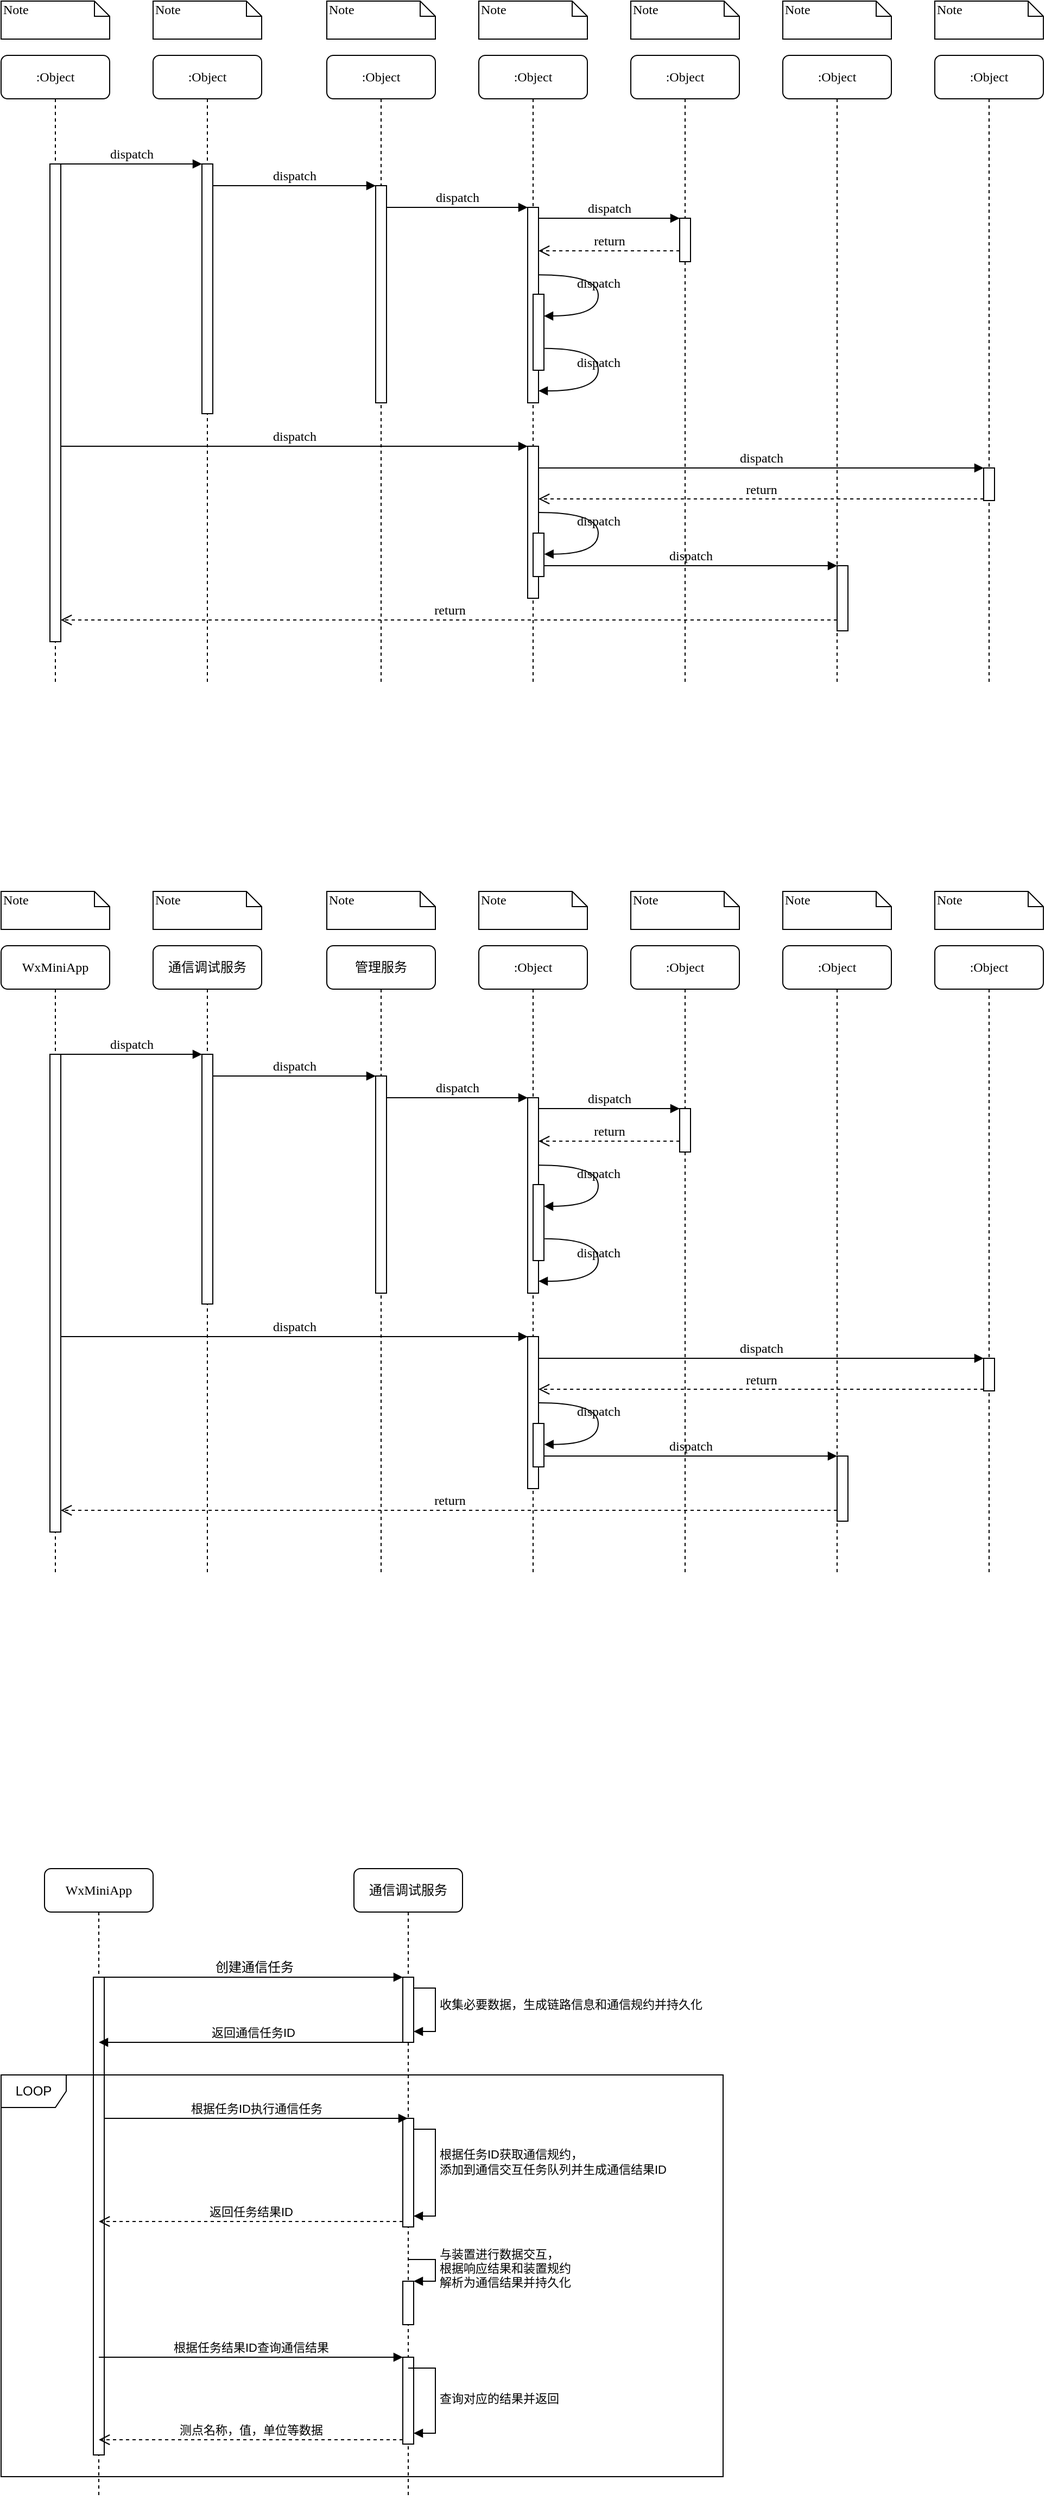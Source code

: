 <mxfile version="14.1.9" type="github">
  <diagram name="Page-1" id="13e1069c-82ec-6db2-03f1-153e76fe0fe0">
    <mxGraphModel dx="1422" dy="794" grid="1" gridSize="10" guides="1" tooltips="1" connect="1" arrows="1" fold="1" page="1" pageScale="1" pageWidth="1100" pageHeight="850" background="#ffffff" math="0" shadow="0">
      <root>
        <mxCell id="0" />
        <mxCell id="1" parent="0" />
        <mxCell id="7baba1c4bc27f4b0-2" value=":Object" style="shape=umlLifeline;perimeter=lifelinePerimeter;whiteSpace=wrap;html=1;container=1;collapsible=0;recursiveResize=0;outlineConnect=0;rounded=1;shadow=0;comic=0;labelBackgroundColor=none;strokeWidth=1;fontFamily=Verdana;fontSize=12;align=center;" parent="1" vertex="1">
          <mxGeometry x="240" y="80" width="100" height="580" as="geometry" />
        </mxCell>
        <mxCell id="7baba1c4bc27f4b0-10" value="" style="html=1;points=[];perimeter=orthogonalPerimeter;rounded=0;shadow=0;comic=0;labelBackgroundColor=none;strokeWidth=1;fontFamily=Verdana;fontSize=12;align=center;" parent="7baba1c4bc27f4b0-2" vertex="1">
          <mxGeometry x="45" y="100" width="10" height="230" as="geometry" />
        </mxCell>
        <mxCell id="7baba1c4bc27f4b0-3" value=":Object" style="shape=umlLifeline;perimeter=lifelinePerimeter;whiteSpace=wrap;html=1;container=1;collapsible=0;recursiveResize=0;outlineConnect=0;rounded=1;shadow=0;comic=0;labelBackgroundColor=none;strokeWidth=1;fontFamily=Verdana;fontSize=12;align=center;" parent="1" vertex="1">
          <mxGeometry x="400" y="80" width="100" height="580" as="geometry" />
        </mxCell>
        <mxCell id="7baba1c4bc27f4b0-13" value="" style="html=1;points=[];perimeter=orthogonalPerimeter;rounded=0;shadow=0;comic=0;labelBackgroundColor=none;strokeWidth=1;fontFamily=Verdana;fontSize=12;align=center;" parent="7baba1c4bc27f4b0-3" vertex="1">
          <mxGeometry x="45" y="120" width="10" height="200" as="geometry" />
        </mxCell>
        <mxCell id="7baba1c4bc27f4b0-4" value=":Object" style="shape=umlLifeline;perimeter=lifelinePerimeter;whiteSpace=wrap;html=1;container=1;collapsible=0;recursiveResize=0;outlineConnect=0;rounded=1;shadow=0;comic=0;labelBackgroundColor=none;strokeWidth=1;fontFamily=Verdana;fontSize=12;align=center;" parent="1" vertex="1">
          <mxGeometry x="540" y="80" width="100" height="580" as="geometry" />
        </mxCell>
        <mxCell id="7baba1c4bc27f4b0-5" value=":Object" style="shape=umlLifeline;perimeter=lifelinePerimeter;whiteSpace=wrap;html=1;container=1;collapsible=0;recursiveResize=0;outlineConnect=0;rounded=1;shadow=0;comic=0;labelBackgroundColor=none;strokeWidth=1;fontFamily=Verdana;fontSize=12;align=center;" parent="1" vertex="1">
          <mxGeometry x="680" y="80" width="100" height="580" as="geometry" />
        </mxCell>
        <mxCell id="7baba1c4bc27f4b0-6" value=":Object" style="shape=umlLifeline;perimeter=lifelinePerimeter;whiteSpace=wrap;html=1;container=1;collapsible=0;recursiveResize=0;outlineConnect=0;rounded=1;shadow=0;comic=0;labelBackgroundColor=none;strokeWidth=1;fontFamily=Verdana;fontSize=12;align=center;" parent="1" vertex="1">
          <mxGeometry x="820" y="80" width="100" height="580" as="geometry" />
        </mxCell>
        <mxCell id="7baba1c4bc27f4b0-7" value=":Object" style="shape=umlLifeline;perimeter=lifelinePerimeter;whiteSpace=wrap;html=1;container=1;collapsible=0;recursiveResize=0;outlineConnect=0;rounded=1;shadow=0;comic=0;labelBackgroundColor=none;strokeWidth=1;fontFamily=Verdana;fontSize=12;align=center;" parent="1" vertex="1">
          <mxGeometry x="960" y="80" width="100" height="580" as="geometry" />
        </mxCell>
        <mxCell id="7baba1c4bc27f4b0-8" value=":Object" style="shape=umlLifeline;perimeter=lifelinePerimeter;whiteSpace=wrap;html=1;container=1;collapsible=0;recursiveResize=0;outlineConnect=0;rounded=1;shadow=0;comic=0;labelBackgroundColor=none;strokeWidth=1;fontFamily=Verdana;fontSize=12;align=center;" parent="1" vertex="1">
          <mxGeometry x="100" y="80" width="100" height="580" as="geometry" />
        </mxCell>
        <mxCell id="7baba1c4bc27f4b0-9" value="" style="html=1;points=[];perimeter=orthogonalPerimeter;rounded=0;shadow=0;comic=0;labelBackgroundColor=none;strokeWidth=1;fontFamily=Verdana;fontSize=12;align=center;" parent="7baba1c4bc27f4b0-8" vertex="1">
          <mxGeometry x="45" y="100" width="10" height="440" as="geometry" />
        </mxCell>
        <mxCell id="7baba1c4bc27f4b0-16" value="" style="html=1;points=[];perimeter=orthogonalPerimeter;rounded=0;shadow=0;comic=0;labelBackgroundColor=none;strokeWidth=1;fontFamily=Verdana;fontSize=12;align=center;" parent="1" vertex="1">
          <mxGeometry x="585" y="220" width="10" height="180" as="geometry" />
        </mxCell>
        <mxCell id="7baba1c4bc27f4b0-17" value="dispatch" style="html=1;verticalAlign=bottom;endArrow=block;labelBackgroundColor=none;fontFamily=Verdana;fontSize=12;edgeStyle=elbowEdgeStyle;elbow=vertical;" parent="1" source="7baba1c4bc27f4b0-13" target="7baba1c4bc27f4b0-16" edge="1">
          <mxGeometry relative="1" as="geometry">
            <mxPoint x="510" y="220" as="sourcePoint" />
            <Array as="points">
              <mxPoint x="460" y="220" />
            </Array>
          </mxGeometry>
        </mxCell>
        <mxCell id="7baba1c4bc27f4b0-19" value="" style="html=1;points=[];perimeter=orthogonalPerimeter;rounded=0;shadow=0;comic=0;labelBackgroundColor=none;strokeWidth=1;fontFamily=Verdana;fontSize=12;align=center;" parent="1" vertex="1">
          <mxGeometry x="725" y="230" width="10" height="40" as="geometry" />
        </mxCell>
        <mxCell id="7baba1c4bc27f4b0-20" value="dispatch" style="html=1;verticalAlign=bottom;endArrow=block;entryX=0;entryY=0;labelBackgroundColor=none;fontFamily=Verdana;fontSize=12;edgeStyle=elbowEdgeStyle;elbow=vertical;" parent="1" source="7baba1c4bc27f4b0-16" target="7baba1c4bc27f4b0-19" edge="1">
          <mxGeometry relative="1" as="geometry">
            <mxPoint x="650" y="230" as="sourcePoint" />
          </mxGeometry>
        </mxCell>
        <mxCell id="7baba1c4bc27f4b0-21" value="return" style="html=1;verticalAlign=bottom;endArrow=open;dashed=1;endSize=8;labelBackgroundColor=none;fontFamily=Verdana;fontSize=12;edgeStyle=elbowEdgeStyle;elbow=vertical;" parent="1" source="7baba1c4bc27f4b0-19" target="7baba1c4bc27f4b0-16" edge="1">
          <mxGeometry relative="1" as="geometry">
            <mxPoint x="650" y="306" as="targetPoint" />
            <Array as="points">
              <mxPoint x="670" y="260" />
              <mxPoint x="700" y="260" />
            </Array>
          </mxGeometry>
        </mxCell>
        <mxCell id="7baba1c4bc27f4b0-22" value="" style="html=1;points=[];perimeter=orthogonalPerimeter;rounded=0;shadow=0;comic=0;labelBackgroundColor=none;strokeWidth=1;fontFamily=Verdana;fontSize=12;align=center;" parent="1" vertex="1">
          <mxGeometry x="585" y="440" width="10" height="140" as="geometry" />
        </mxCell>
        <mxCell id="7baba1c4bc27f4b0-23" value="dispatch" style="html=1;verticalAlign=bottom;endArrow=block;entryX=0;entryY=0;labelBackgroundColor=none;fontFamily=Verdana;fontSize=12;" parent="1" source="7baba1c4bc27f4b0-9" target="7baba1c4bc27f4b0-22" edge="1">
          <mxGeometry relative="1" as="geometry">
            <mxPoint x="510" y="420" as="sourcePoint" />
          </mxGeometry>
        </mxCell>
        <mxCell id="7baba1c4bc27f4b0-25" value="" style="html=1;points=[];perimeter=orthogonalPerimeter;rounded=0;shadow=0;comic=0;labelBackgroundColor=none;strokeColor=#000000;strokeWidth=1;fillColor=#FFFFFF;fontFamily=Verdana;fontSize=12;fontColor=#000000;align=center;" parent="1" vertex="1">
          <mxGeometry x="1005" y="460" width="10" height="30" as="geometry" />
        </mxCell>
        <mxCell id="7baba1c4bc27f4b0-26" value="dispatch" style="html=1;verticalAlign=bottom;endArrow=block;entryX=0;entryY=0;labelBackgroundColor=none;fontFamily=Verdana;fontSize=12;" parent="1" source="7baba1c4bc27f4b0-22" target="7baba1c4bc27f4b0-25" edge="1">
          <mxGeometry relative="1" as="geometry">
            <mxPoint x="930" y="340" as="sourcePoint" />
          </mxGeometry>
        </mxCell>
        <mxCell id="7baba1c4bc27f4b0-27" value="return" style="html=1;verticalAlign=bottom;endArrow=open;dashed=1;endSize=8;exitX=0;exitY=0.95;labelBackgroundColor=none;fontFamily=Verdana;fontSize=12;" parent="1" source="7baba1c4bc27f4b0-25" target="7baba1c4bc27f4b0-22" edge="1">
          <mxGeometry relative="1" as="geometry">
            <mxPoint x="930" y="416" as="targetPoint" />
          </mxGeometry>
        </mxCell>
        <mxCell id="7baba1c4bc27f4b0-28" value="" style="html=1;points=[];perimeter=orthogonalPerimeter;rounded=0;shadow=0;comic=0;labelBackgroundColor=none;strokeWidth=1;fontFamily=Verdana;fontSize=12;align=center;" parent="1" vertex="1">
          <mxGeometry x="870" y="550" width="10" height="60" as="geometry" />
        </mxCell>
        <mxCell id="7baba1c4bc27f4b0-29" value="dispatch" style="html=1;verticalAlign=bottom;endArrow=block;entryX=0;entryY=0;labelBackgroundColor=none;fontFamily=Verdana;fontSize=12;edgeStyle=elbowEdgeStyle;elbow=vertical;" parent="1" source="7baba1c4bc27f4b0-37" target="7baba1c4bc27f4b0-28" edge="1">
          <mxGeometry relative="1" as="geometry">
            <mxPoint x="800" y="550" as="sourcePoint" />
          </mxGeometry>
        </mxCell>
        <mxCell id="7baba1c4bc27f4b0-30" value="return" style="html=1;verticalAlign=bottom;endArrow=open;dashed=1;endSize=8;labelBackgroundColor=none;fontFamily=Verdana;fontSize=12;edgeStyle=elbowEdgeStyle;elbow=vertical;" parent="1" source="7baba1c4bc27f4b0-28" target="7baba1c4bc27f4b0-9" edge="1">
          <mxGeometry relative="1" as="geometry">
            <mxPoint x="800" y="626" as="targetPoint" />
            <Array as="points">
              <mxPoint x="570" y="600" />
            </Array>
          </mxGeometry>
        </mxCell>
        <mxCell id="7baba1c4bc27f4b0-11" value="dispatch" style="html=1;verticalAlign=bottom;endArrow=block;entryX=0;entryY=0;labelBackgroundColor=none;fontFamily=Verdana;fontSize=12;edgeStyle=elbowEdgeStyle;elbow=vertical;" parent="1" source="7baba1c4bc27f4b0-9" target="7baba1c4bc27f4b0-10" edge="1">
          <mxGeometry relative="1" as="geometry">
            <mxPoint x="220" y="190" as="sourcePoint" />
          </mxGeometry>
        </mxCell>
        <mxCell id="7baba1c4bc27f4b0-14" value="dispatch" style="html=1;verticalAlign=bottom;endArrow=block;entryX=0;entryY=0;labelBackgroundColor=none;fontFamily=Verdana;fontSize=12;edgeStyle=elbowEdgeStyle;elbow=vertical;" parent="1" source="7baba1c4bc27f4b0-10" target="7baba1c4bc27f4b0-13" edge="1">
          <mxGeometry relative="1" as="geometry">
            <mxPoint x="370" y="200" as="sourcePoint" />
          </mxGeometry>
        </mxCell>
        <mxCell id="7baba1c4bc27f4b0-34" value="" style="html=1;points=[];perimeter=orthogonalPerimeter;rounded=0;shadow=0;comic=0;labelBackgroundColor=none;strokeWidth=1;fontFamily=Verdana;fontSize=12;align=center;" parent="1" vertex="1">
          <mxGeometry x="590" y="300" width="10" height="70" as="geometry" />
        </mxCell>
        <mxCell id="7baba1c4bc27f4b0-35" value="dispatch" style="html=1;verticalAlign=bottom;endArrow=block;labelBackgroundColor=none;fontFamily=Verdana;fontSize=12;elbow=vertical;edgeStyle=orthogonalEdgeStyle;curved=1;entryX=1;entryY=0.286;entryPerimeter=0;exitX=1.038;exitY=0.345;exitPerimeter=0;" parent="1" source="7baba1c4bc27f4b0-16" target="7baba1c4bc27f4b0-34" edge="1">
          <mxGeometry relative="1" as="geometry">
            <mxPoint x="465" y="230" as="sourcePoint" />
            <mxPoint x="595" y="230" as="targetPoint" />
            <Array as="points">
              <mxPoint x="650" y="282" />
              <mxPoint x="650" y="320" />
            </Array>
          </mxGeometry>
        </mxCell>
        <mxCell id="7baba1c4bc27f4b0-36" value="dispatch" style="html=1;verticalAlign=bottom;endArrow=block;labelBackgroundColor=none;fontFamily=Verdana;fontSize=12;elbow=vertical;edgeStyle=orthogonalEdgeStyle;curved=1;exitX=1.066;exitY=0.713;exitPerimeter=0;" parent="1" source="7baba1c4bc27f4b0-34" edge="1">
          <mxGeometry relative="1" as="geometry">
            <mxPoint x="610.333" y="350" as="sourcePoint" />
            <mxPoint x="595" y="389" as="targetPoint" />
            <Array as="points">
              <mxPoint x="650" y="350" />
              <mxPoint x="650" y="389" />
            </Array>
          </mxGeometry>
        </mxCell>
        <mxCell id="7baba1c4bc27f4b0-37" value="" style="html=1;points=[];perimeter=orthogonalPerimeter;rounded=0;shadow=0;comic=0;labelBackgroundColor=none;strokeWidth=1;fontFamily=Verdana;fontSize=12;align=center;" parent="1" vertex="1">
          <mxGeometry x="590" y="520" width="10" height="40" as="geometry" />
        </mxCell>
        <mxCell id="7baba1c4bc27f4b0-39" value="dispatch" style="html=1;verticalAlign=bottom;endArrow=block;labelBackgroundColor=none;fontFamily=Verdana;fontSize=12;elbow=vertical;edgeStyle=orthogonalEdgeStyle;curved=1;entryX=1;entryY=0.286;entryPerimeter=0;exitX=1.038;exitY=0.345;exitPerimeter=0;" parent="1" edge="1">
          <mxGeometry relative="1" as="geometry">
            <mxPoint x="595.333" y="501" as="sourcePoint" />
            <mxPoint x="600.333" y="539.333" as="targetPoint" />
            <Array as="points">
              <mxPoint x="650" y="501" />
              <mxPoint x="650" y="539" />
            </Array>
          </mxGeometry>
        </mxCell>
        <mxCell id="7baba1c4bc27f4b0-40" value="Note" style="shape=note;whiteSpace=wrap;html=1;size=14;verticalAlign=top;align=left;spacingTop=-6;rounded=0;shadow=0;comic=0;labelBackgroundColor=none;strokeWidth=1;fontFamily=Verdana;fontSize=12" parent="1" vertex="1">
          <mxGeometry x="100" y="30" width="100" height="35" as="geometry" />
        </mxCell>
        <mxCell id="7baba1c4bc27f4b0-41" value="Note" style="shape=note;whiteSpace=wrap;html=1;size=14;verticalAlign=top;align=left;spacingTop=-6;rounded=0;shadow=0;comic=0;labelBackgroundColor=none;strokeWidth=1;fontFamily=Verdana;fontSize=12" parent="1" vertex="1">
          <mxGeometry x="240" y="30" width="100" height="35" as="geometry" />
        </mxCell>
        <mxCell id="7baba1c4bc27f4b0-42" value="Note" style="shape=note;whiteSpace=wrap;html=1;size=14;verticalAlign=top;align=left;spacingTop=-6;rounded=0;shadow=0;comic=0;labelBackgroundColor=none;strokeWidth=1;fontFamily=Verdana;fontSize=12" parent="1" vertex="1">
          <mxGeometry x="400" y="30" width="100" height="35" as="geometry" />
        </mxCell>
        <mxCell id="7baba1c4bc27f4b0-43" value="Note" style="shape=note;whiteSpace=wrap;html=1;size=14;verticalAlign=top;align=left;spacingTop=-6;rounded=0;shadow=0;comic=0;labelBackgroundColor=none;strokeWidth=1;fontFamily=Verdana;fontSize=12" parent="1" vertex="1">
          <mxGeometry x="540" y="30" width="100" height="35" as="geometry" />
        </mxCell>
        <mxCell id="7baba1c4bc27f4b0-44" value="Note" style="shape=note;whiteSpace=wrap;html=1;size=14;verticalAlign=top;align=left;spacingTop=-6;rounded=0;shadow=0;comic=0;labelBackgroundColor=none;strokeWidth=1;fontFamily=Verdana;fontSize=12" parent="1" vertex="1">
          <mxGeometry x="680" y="30" width="100" height="35" as="geometry" />
        </mxCell>
        <mxCell id="7baba1c4bc27f4b0-45" value="Note" style="shape=note;whiteSpace=wrap;html=1;size=14;verticalAlign=top;align=left;spacingTop=-6;rounded=0;shadow=0;comic=0;labelBackgroundColor=none;strokeWidth=1;fontFamily=Verdana;fontSize=12" parent="1" vertex="1">
          <mxGeometry x="820" y="30" width="100" height="35" as="geometry" />
        </mxCell>
        <mxCell id="7baba1c4bc27f4b0-46" value="Note" style="shape=note;whiteSpace=wrap;html=1;size=14;verticalAlign=top;align=left;spacingTop=-6;rounded=0;shadow=0;comic=0;labelBackgroundColor=none;strokeWidth=1;fontFamily=Verdana;fontSize=12" parent="1" vertex="1">
          <mxGeometry x="960" y="30" width="100" height="35" as="geometry" />
        </mxCell>
        <mxCell id="h-k3KeHBRMCiMBIYUUJT-1" value="通信调试服务" style="shape=umlLifeline;perimeter=lifelinePerimeter;whiteSpace=wrap;html=1;container=1;collapsible=0;recursiveResize=0;outlineConnect=0;rounded=1;shadow=0;comic=0;labelBackgroundColor=none;strokeWidth=1;fontFamily=Verdana;fontSize=12;align=center;" vertex="1" parent="1">
          <mxGeometry x="240" y="900" width="100" height="580" as="geometry" />
        </mxCell>
        <mxCell id="h-k3KeHBRMCiMBIYUUJT-2" value="" style="html=1;points=[];perimeter=orthogonalPerimeter;rounded=0;shadow=0;comic=0;labelBackgroundColor=none;strokeWidth=1;fontFamily=Verdana;fontSize=12;align=center;" vertex="1" parent="h-k3KeHBRMCiMBIYUUJT-1">
          <mxGeometry x="45" y="100" width="10" height="230" as="geometry" />
        </mxCell>
        <mxCell id="h-k3KeHBRMCiMBIYUUJT-3" value="管理服务" style="shape=umlLifeline;perimeter=lifelinePerimeter;whiteSpace=wrap;html=1;container=1;collapsible=0;recursiveResize=0;outlineConnect=0;rounded=1;shadow=0;comic=0;labelBackgroundColor=none;strokeWidth=1;fontFamily=Verdana;fontSize=12;align=center;" vertex="1" parent="1">
          <mxGeometry x="400" y="900" width="100" height="580" as="geometry" />
        </mxCell>
        <mxCell id="h-k3KeHBRMCiMBIYUUJT-4" value="" style="html=1;points=[];perimeter=orthogonalPerimeter;rounded=0;shadow=0;comic=0;labelBackgroundColor=none;strokeWidth=1;fontFamily=Verdana;fontSize=12;align=center;" vertex="1" parent="h-k3KeHBRMCiMBIYUUJT-3">
          <mxGeometry x="45" y="120" width="10" height="200" as="geometry" />
        </mxCell>
        <mxCell id="h-k3KeHBRMCiMBIYUUJT-5" value=":Object" style="shape=umlLifeline;perimeter=lifelinePerimeter;whiteSpace=wrap;html=1;container=1;collapsible=0;recursiveResize=0;outlineConnect=0;rounded=1;shadow=0;comic=0;labelBackgroundColor=none;strokeWidth=1;fontFamily=Verdana;fontSize=12;align=center;" vertex="1" parent="1">
          <mxGeometry x="540" y="900" width="100" height="580" as="geometry" />
        </mxCell>
        <mxCell id="h-k3KeHBRMCiMBIYUUJT-6" value=":Object" style="shape=umlLifeline;perimeter=lifelinePerimeter;whiteSpace=wrap;html=1;container=1;collapsible=0;recursiveResize=0;outlineConnect=0;rounded=1;shadow=0;comic=0;labelBackgroundColor=none;strokeWidth=1;fontFamily=Verdana;fontSize=12;align=center;" vertex="1" parent="1">
          <mxGeometry x="680" y="900" width="100" height="580" as="geometry" />
        </mxCell>
        <mxCell id="h-k3KeHBRMCiMBIYUUJT-7" value=":Object" style="shape=umlLifeline;perimeter=lifelinePerimeter;whiteSpace=wrap;html=1;container=1;collapsible=0;recursiveResize=0;outlineConnect=0;rounded=1;shadow=0;comic=0;labelBackgroundColor=none;strokeWidth=1;fontFamily=Verdana;fontSize=12;align=center;" vertex="1" parent="1">
          <mxGeometry x="820" y="900" width="100" height="580" as="geometry" />
        </mxCell>
        <mxCell id="h-k3KeHBRMCiMBIYUUJT-8" value=":Object" style="shape=umlLifeline;perimeter=lifelinePerimeter;whiteSpace=wrap;html=1;container=1;collapsible=0;recursiveResize=0;outlineConnect=0;rounded=1;shadow=0;comic=0;labelBackgroundColor=none;strokeWidth=1;fontFamily=Verdana;fontSize=12;align=center;" vertex="1" parent="1">
          <mxGeometry x="960" y="900" width="100" height="580" as="geometry" />
        </mxCell>
        <mxCell id="h-k3KeHBRMCiMBIYUUJT-9" value="WxMiniApp" style="shape=umlLifeline;perimeter=lifelinePerimeter;whiteSpace=wrap;html=1;container=1;collapsible=0;recursiveResize=0;outlineConnect=0;rounded=1;shadow=0;comic=0;labelBackgroundColor=none;strokeWidth=1;fontFamily=Verdana;fontSize=12;align=center;" vertex="1" parent="1">
          <mxGeometry x="100" y="900" width="100" height="580" as="geometry" />
        </mxCell>
        <mxCell id="h-k3KeHBRMCiMBIYUUJT-10" value="" style="html=1;points=[];perimeter=orthogonalPerimeter;rounded=0;shadow=0;comic=0;labelBackgroundColor=none;strokeWidth=1;fontFamily=Verdana;fontSize=12;align=center;" vertex="1" parent="h-k3KeHBRMCiMBIYUUJT-9">
          <mxGeometry x="45" y="100" width="10" height="440" as="geometry" />
        </mxCell>
        <mxCell id="h-k3KeHBRMCiMBIYUUJT-11" value="" style="html=1;points=[];perimeter=orthogonalPerimeter;rounded=0;shadow=0;comic=0;labelBackgroundColor=none;strokeWidth=1;fontFamily=Verdana;fontSize=12;align=center;" vertex="1" parent="1">
          <mxGeometry x="585" y="1040" width="10" height="180" as="geometry" />
        </mxCell>
        <mxCell id="h-k3KeHBRMCiMBIYUUJT-12" value="dispatch" style="html=1;verticalAlign=bottom;endArrow=block;labelBackgroundColor=none;fontFamily=Verdana;fontSize=12;edgeStyle=elbowEdgeStyle;elbow=vertical;" edge="1" parent="1" source="h-k3KeHBRMCiMBIYUUJT-4" target="h-k3KeHBRMCiMBIYUUJT-11">
          <mxGeometry relative="1" as="geometry">
            <mxPoint x="510" y="1040" as="sourcePoint" />
            <Array as="points">
              <mxPoint x="460" y="1040" />
            </Array>
          </mxGeometry>
        </mxCell>
        <mxCell id="h-k3KeHBRMCiMBIYUUJT-13" value="" style="html=1;points=[];perimeter=orthogonalPerimeter;rounded=0;shadow=0;comic=0;labelBackgroundColor=none;strokeWidth=1;fontFamily=Verdana;fontSize=12;align=center;" vertex="1" parent="1">
          <mxGeometry x="725" y="1050" width="10" height="40" as="geometry" />
        </mxCell>
        <mxCell id="h-k3KeHBRMCiMBIYUUJT-14" value="dispatch" style="html=1;verticalAlign=bottom;endArrow=block;entryX=0;entryY=0;labelBackgroundColor=none;fontFamily=Verdana;fontSize=12;edgeStyle=elbowEdgeStyle;elbow=vertical;" edge="1" parent="1" source="h-k3KeHBRMCiMBIYUUJT-11" target="h-k3KeHBRMCiMBIYUUJT-13">
          <mxGeometry relative="1" as="geometry">
            <mxPoint x="650" y="1050" as="sourcePoint" />
          </mxGeometry>
        </mxCell>
        <mxCell id="h-k3KeHBRMCiMBIYUUJT-15" value="return" style="html=1;verticalAlign=bottom;endArrow=open;dashed=1;endSize=8;labelBackgroundColor=none;fontFamily=Verdana;fontSize=12;edgeStyle=elbowEdgeStyle;elbow=vertical;" edge="1" parent="1" source="h-k3KeHBRMCiMBIYUUJT-13" target="h-k3KeHBRMCiMBIYUUJT-11">
          <mxGeometry relative="1" as="geometry">
            <mxPoint x="650" y="1126" as="targetPoint" />
            <Array as="points">
              <mxPoint x="670" y="1080" />
              <mxPoint x="700" y="1080" />
            </Array>
          </mxGeometry>
        </mxCell>
        <mxCell id="h-k3KeHBRMCiMBIYUUJT-16" value="" style="html=1;points=[];perimeter=orthogonalPerimeter;rounded=0;shadow=0;comic=0;labelBackgroundColor=none;strokeWidth=1;fontFamily=Verdana;fontSize=12;align=center;" vertex="1" parent="1">
          <mxGeometry x="585" y="1260" width="10" height="140" as="geometry" />
        </mxCell>
        <mxCell id="h-k3KeHBRMCiMBIYUUJT-17" value="dispatch" style="html=1;verticalAlign=bottom;endArrow=block;entryX=0;entryY=0;labelBackgroundColor=none;fontFamily=Verdana;fontSize=12;" edge="1" parent="1" source="h-k3KeHBRMCiMBIYUUJT-10" target="h-k3KeHBRMCiMBIYUUJT-16">
          <mxGeometry relative="1" as="geometry">
            <mxPoint x="510" y="1240" as="sourcePoint" />
          </mxGeometry>
        </mxCell>
        <mxCell id="h-k3KeHBRMCiMBIYUUJT-18" value="" style="html=1;points=[];perimeter=orthogonalPerimeter;rounded=0;shadow=0;comic=0;labelBackgroundColor=none;strokeColor=#000000;strokeWidth=1;fillColor=#FFFFFF;fontFamily=Verdana;fontSize=12;fontColor=#000000;align=center;" vertex="1" parent="1">
          <mxGeometry x="1005" y="1280" width="10" height="30" as="geometry" />
        </mxCell>
        <mxCell id="h-k3KeHBRMCiMBIYUUJT-19" value="dispatch" style="html=1;verticalAlign=bottom;endArrow=block;entryX=0;entryY=0;labelBackgroundColor=none;fontFamily=Verdana;fontSize=12;" edge="1" parent="1" source="h-k3KeHBRMCiMBIYUUJT-16" target="h-k3KeHBRMCiMBIYUUJT-18">
          <mxGeometry relative="1" as="geometry">
            <mxPoint x="930" y="1160" as="sourcePoint" />
          </mxGeometry>
        </mxCell>
        <mxCell id="h-k3KeHBRMCiMBIYUUJT-20" value="return" style="html=1;verticalAlign=bottom;endArrow=open;dashed=1;endSize=8;exitX=0;exitY=0.95;labelBackgroundColor=none;fontFamily=Verdana;fontSize=12;" edge="1" parent="1" source="h-k3KeHBRMCiMBIYUUJT-18" target="h-k3KeHBRMCiMBIYUUJT-16">
          <mxGeometry relative="1" as="geometry">
            <mxPoint x="930" y="1236" as="targetPoint" />
          </mxGeometry>
        </mxCell>
        <mxCell id="h-k3KeHBRMCiMBIYUUJT-21" value="" style="html=1;points=[];perimeter=orthogonalPerimeter;rounded=0;shadow=0;comic=0;labelBackgroundColor=none;strokeWidth=1;fontFamily=Verdana;fontSize=12;align=center;" vertex="1" parent="1">
          <mxGeometry x="870" y="1370" width="10" height="60" as="geometry" />
        </mxCell>
        <mxCell id="h-k3KeHBRMCiMBIYUUJT-22" value="dispatch" style="html=1;verticalAlign=bottom;endArrow=block;entryX=0;entryY=0;labelBackgroundColor=none;fontFamily=Verdana;fontSize=12;edgeStyle=elbowEdgeStyle;elbow=vertical;" edge="1" parent="1" source="h-k3KeHBRMCiMBIYUUJT-29" target="h-k3KeHBRMCiMBIYUUJT-21">
          <mxGeometry relative="1" as="geometry">
            <mxPoint x="800" y="1370" as="sourcePoint" />
          </mxGeometry>
        </mxCell>
        <mxCell id="h-k3KeHBRMCiMBIYUUJT-23" value="return" style="html=1;verticalAlign=bottom;endArrow=open;dashed=1;endSize=8;labelBackgroundColor=none;fontFamily=Verdana;fontSize=12;edgeStyle=elbowEdgeStyle;elbow=vertical;" edge="1" parent="1" source="h-k3KeHBRMCiMBIYUUJT-21" target="h-k3KeHBRMCiMBIYUUJT-10">
          <mxGeometry relative="1" as="geometry">
            <mxPoint x="800" y="1446" as="targetPoint" />
            <Array as="points">
              <mxPoint x="570" y="1420" />
            </Array>
          </mxGeometry>
        </mxCell>
        <mxCell id="h-k3KeHBRMCiMBIYUUJT-24" value="dispatch" style="html=1;verticalAlign=bottom;endArrow=block;entryX=0;entryY=0;labelBackgroundColor=none;fontFamily=Verdana;fontSize=12;edgeStyle=elbowEdgeStyle;elbow=vertical;" edge="1" parent="1" source="h-k3KeHBRMCiMBIYUUJT-10" target="h-k3KeHBRMCiMBIYUUJT-2">
          <mxGeometry relative="1" as="geometry">
            <mxPoint x="220" y="1010" as="sourcePoint" />
          </mxGeometry>
        </mxCell>
        <mxCell id="h-k3KeHBRMCiMBIYUUJT-25" value="dispatch" style="html=1;verticalAlign=bottom;endArrow=block;entryX=0;entryY=0;labelBackgroundColor=none;fontFamily=Verdana;fontSize=12;edgeStyle=elbowEdgeStyle;elbow=vertical;" edge="1" parent="1" source="h-k3KeHBRMCiMBIYUUJT-2" target="h-k3KeHBRMCiMBIYUUJT-4">
          <mxGeometry relative="1" as="geometry">
            <mxPoint x="370" y="1020" as="sourcePoint" />
          </mxGeometry>
        </mxCell>
        <mxCell id="h-k3KeHBRMCiMBIYUUJT-26" value="" style="html=1;points=[];perimeter=orthogonalPerimeter;rounded=0;shadow=0;comic=0;labelBackgroundColor=none;strokeWidth=1;fontFamily=Verdana;fontSize=12;align=center;" vertex="1" parent="1">
          <mxGeometry x="590" y="1120" width="10" height="70" as="geometry" />
        </mxCell>
        <mxCell id="h-k3KeHBRMCiMBIYUUJT-27" value="dispatch" style="html=1;verticalAlign=bottom;endArrow=block;labelBackgroundColor=none;fontFamily=Verdana;fontSize=12;elbow=vertical;edgeStyle=orthogonalEdgeStyle;curved=1;entryX=1;entryY=0.286;entryPerimeter=0;exitX=1.038;exitY=0.345;exitPerimeter=0;" edge="1" parent="1" source="h-k3KeHBRMCiMBIYUUJT-11" target="h-k3KeHBRMCiMBIYUUJT-26">
          <mxGeometry relative="1" as="geometry">
            <mxPoint x="465" y="1050" as="sourcePoint" />
            <mxPoint x="595" y="1050" as="targetPoint" />
            <Array as="points">
              <mxPoint x="650" y="1102" />
              <mxPoint x="650" y="1140" />
            </Array>
          </mxGeometry>
        </mxCell>
        <mxCell id="h-k3KeHBRMCiMBIYUUJT-28" value="dispatch" style="html=1;verticalAlign=bottom;endArrow=block;labelBackgroundColor=none;fontFamily=Verdana;fontSize=12;elbow=vertical;edgeStyle=orthogonalEdgeStyle;curved=1;exitX=1.066;exitY=0.713;exitPerimeter=0;" edge="1" parent="1" source="h-k3KeHBRMCiMBIYUUJT-26">
          <mxGeometry relative="1" as="geometry">
            <mxPoint x="610.333" y="1170" as="sourcePoint" />
            <mxPoint x="595" y="1209" as="targetPoint" />
            <Array as="points">
              <mxPoint x="650" y="1170" />
              <mxPoint x="650" y="1209" />
            </Array>
          </mxGeometry>
        </mxCell>
        <mxCell id="h-k3KeHBRMCiMBIYUUJT-29" value="" style="html=1;points=[];perimeter=orthogonalPerimeter;rounded=0;shadow=0;comic=0;labelBackgroundColor=none;strokeWidth=1;fontFamily=Verdana;fontSize=12;align=center;" vertex="1" parent="1">
          <mxGeometry x="590" y="1340" width="10" height="40" as="geometry" />
        </mxCell>
        <mxCell id="h-k3KeHBRMCiMBIYUUJT-30" value="dispatch" style="html=1;verticalAlign=bottom;endArrow=block;labelBackgroundColor=none;fontFamily=Verdana;fontSize=12;elbow=vertical;edgeStyle=orthogonalEdgeStyle;curved=1;entryX=1;entryY=0.286;entryPerimeter=0;exitX=1.038;exitY=0.345;exitPerimeter=0;" edge="1" parent="1">
          <mxGeometry relative="1" as="geometry">
            <mxPoint x="595.333" y="1321" as="sourcePoint" />
            <mxPoint x="600.333" y="1359.333" as="targetPoint" />
            <Array as="points">
              <mxPoint x="650" y="1321" />
              <mxPoint x="650" y="1359" />
            </Array>
          </mxGeometry>
        </mxCell>
        <mxCell id="h-k3KeHBRMCiMBIYUUJT-31" value="Note" style="shape=note;whiteSpace=wrap;html=1;size=14;verticalAlign=top;align=left;spacingTop=-6;rounded=0;shadow=0;comic=0;labelBackgroundColor=none;strokeWidth=1;fontFamily=Verdana;fontSize=12" vertex="1" parent="1">
          <mxGeometry x="100" y="850" width="100" height="35" as="geometry" />
        </mxCell>
        <mxCell id="h-k3KeHBRMCiMBIYUUJT-32" value="Note" style="shape=note;whiteSpace=wrap;html=1;size=14;verticalAlign=top;align=left;spacingTop=-6;rounded=0;shadow=0;comic=0;labelBackgroundColor=none;strokeWidth=1;fontFamily=Verdana;fontSize=12" vertex="1" parent="1">
          <mxGeometry x="240" y="850" width="100" height="35" as="geometry" />
        </mxCell>
        <mxCell id="h-k3KeHBRMCiMBIYUUJT-33" value="Note" style="shape=note;whiteSpace=wrap;html=1;size=14;verticalAlign=top;align=left;spacingTop=-6;rounded=0;shadow=0;comic=0;labelBackgroundColor=none;strokeWidth=1;fontFamily=Verdana;fontSize=12" vertex="1" parent="1">
          <mxGeometry x="400" y="850" width="100" height="35" as="geometry" />
        </mxCell>
        <mxCell id="h-k3KeHBRMCiMBIYUUJT-34" value="Note" style="shape=note;whiteSpace=wrap;html=1;size=14;verticalAlign=top;align=left;spacingTop=-6;rounded=0;shadow=0;comic=0;labelBackgroundColor=none;strokeWidth=1;fontFamily=Verdana;fontSize=12" vertex="1" parent="1">
          <mxGeometry x="540" y="850" width="100" height="35" as="geometry" />
        </mxCell>
        <mxCell id="h-k3KeHBRMCiMBIYUUJT-35" value="Note" style="shape=note;whiteSpace=wrap;html=1;size=14;verticalAlign=top;align=left;spacingTop=-6;rounded=0;shadow=0;comic=0;labelBackgroundColor=none;strokeWidth=1;fontFamily=Verdana;fontSize=12" vertex="1" parent="1">
          <mxGeometry x="680" y="850" width="100" height="35" as="geometry" />
        </mxCell>
        <mxCell id="h-k3KeHBRMCiMBIYUUJT-36" value="Note" style="shape=note;whiteSpace=wrap;html=1;size=14;verticalAlign=top;align=left;spacingTop=-6;rounded=0;shadow=0;comic=0;labelBackgroundColor=none;strokeWidth=1;fontFamily=Verdana;fontSize=12" vertex="1" parent="1">
          <mxGeometry x="820" y="850" width="100" height="35" as="geometry" />
        </mxCell>
        <mxCell id="h-k3KeHBRMCiMBIYUUJT-37" value="Note" style="shape=note;whiteSpace=wrap;html=1;size=14;verticalAlign=top;align=left;spacingTop=-6;rounded=0;shadow=0;comic=0;labelBackgroundColor=none;strokeWidth=1;fontFamily=Verdana;fontSize=12" vertex="1" parent="1">
          <mxGeometry x="960" y="850" width="100" height="35" as="geometry" />
        </mxCell>
        <mxCell id="h-k3KeHBRMCiMBIYUUJT-41" value="通信调试服务" style="shape=umlLifeline;perimeter=lifelinePerimeter;whiteSpace=wrap;html=1;container=1;collapsible=0;recursiveResize=0;outlineConnect=0;rounded=1;shadow=0;comic=0;labelBackgroundColor=none;strokeWidth=1;fontFamily=Verdana;fontSize=12;align=center;" vertex="1" parent="1">
          <mxGeometry x="425" y="1750" width="100" height="580" as="geometry" />
        </mxCell>
        <mxCell id="h-k3KeHBRMCiMBIYUUJT-57" value="" style="html=1;points=[];perimeter=orthogonalPerimeter;" vertex="1" parent="h-k3KeHBRMCiMBIYUUJT-41">
          <mxGeometry x="45" y="230" width="10" height="100" as="geometry" />
        </mxCell>
        <mxCell id="h-k3KeHBRMCiMBIYUUJT-64" value="根据任务ID获取通信规约，&lt;br&gt;添加到通信交互任务队列并生成通信结果ID" style="edgeStyle=orthogonalEdgeStyle;html=1;align=left;spacingLeft=2;endArrow=block;rounded=0;entryX=1;entryY=0;" edge="1" parent="h-k3KeHBRMCiMBIYUUJT-41">
          <mxGeometry relative="1" as="geometry">
            <mxPoint x="55" y="260" as="sourcePoint" />
            <Array as="points">
              <mxPoint x="55" y="240" />
              <mxPoint x="75" y="240" />
              <mxPoint x="75" y="320" />
            </Array>
            <mxPoint x="55" y="320" as="targetPoint" />
          </mxGeometry>
        </mxCell>
        <mxCell id="h-k3KeHBRMCiMBIYUUJT-65" value="" style="html=1;points=[];perimeter=orthogonalPerimeter;" vertex="1" parent="h-k3KeHBRMCiMBIYUUJT-41">
          <mxGeometry x="45" y="380" width="10" height="40" as="geometry" />
        </mxCell>
        <mxCell id="h-k3KeHBRMCiMBIYUUJT-66" value="与装置进行数据交互，&lt;br&gt;根据响应结果和装置规约&lt;br&gt;解析为通信结果并持久化" style="edgeStyle=orthogonalEdgeStyle;html=1;align=left;spacingLeft=2;endArrow=block;rounded=0;entryX=1;entryY=0;" edge="1" target="h-k3KeHBRMCiMBIYUUJT-65" parent="h-k3KeHBRMCiMBIYUUJT-41">
          <mxGeometry relative="1" as="geometry">
            <mxPoint x="50" y="360" as="sourcePoint" />
            <Array as="points">
              <mxPoint x="75" y="360" />
            </Array>
          </mxGeometry>
        </mxCell>
        <mxCell id="h-k3KeHBRMCiMBIYUUJT-70" value="" style="html=1;points=[];perimeter=orthogonalPerimeter;" vertex="1" parent="h-k3KeHBRMCiMBIYUUJT-41">
          <mxGeometry x="45" y="450" width="10" height="80" as="geometry" />
        </mxCell>
        <mxCell id="h-k3KeHBRMCiMBIYUUJT-74" value="查询对应的结果并返回" style="edgeStyle=orthogonalEdgeStyle;html=1;align=left;spacingLeft=2;endArrow=block;rounded=0;entryX=1;entryY=0;" edge="1" parent="h-k3KeHBRMCiMBIYUUJT-41">
          <mxGeometry relative="1" as="geometry">
            <mxPoint x="50" y="460" as="sourcePoint" />
            <Array as="points">
              <mxPoint x="75" y="460" />
            </Array>
            <mxPoint x="55" y="520" as="targetPoint" />
          </mxGeometry>
        </mxCell>
        <mxCell id="h-k3KeHBRMCiMBIYUUJT-43" value="WxMiniApp" style="shape=umlLifeline;perimeter=lifelinePerimeter;whiteSpace=wrap;html=1;container=1;collapsible=0;recursiveResize=0;outlineConnect=0;rounded=1;shadow=0;comic=0;labelBackgroundColor=none;strokeWidth=1;fontFamily=Verdana;fontSize=12;align=center;" vertex="1" parent="1">
          <mxGeometry x="140" y="1750" width="100" height="580" as="geometry" />
        </mxCell>
        <mxCell id="h-k3KeHBRMCiMBIYUUJT-44" value="" style="html=1;points=[];perimeter=orthogonalPerimeter;rounded=0;shadow=0;comic=0;labelBackgroundColor=none;strokeWidth=1;fontFamily=Verdana;fontSize=12;align=center;" vertex="1" parent="h-k3KeHBRMCiMBIYUUJT-43">
          <mxGeometry x="45" y="100" width="10" height="440" as="geometry" />
        </mxCell>
        <mxCell id="h-k3KeHBRMCiMBIYUUJT-62" value="根据任务ID执行通信任务" style="html=1;verticalAlign=bottom;endArrow=block;" edge="1" parent="h-k3KeHBRMCiMBIYUUJT-43" target="h-k3KeHBRMCiMBIYUUJT-41">
          <mxGeometry width="80" relative="1" as="geometry">
            <mxPoint x="55" y="230" as="sourcePoint" />
            <mxPoint x="135" y="230" as="targetPoint" />
          </mxGeometry>
        </mxCell>
        <mxCell id="h-k3KeHBRMCiMBIYUUJT-45" value="创建通信任务" style="html=1;verticalAlign=bottom;endArrow=block;entryX=0;entryY=0;labelBackgroundColor=none;fontFamily=Verdana;fontSize=12;edgeStyle=elbowEdgeStyle;elbow=vertical;" edge="1" parent="1" source="h-k3KeHBRMCiMBIYUUJT-44" target="h-k3KeHBRMCiMBIYUUJT-42">
          <mxGeometry relative="1" as="geometry">
            <mxPoint x="260" y="1860" as="sourcePoint" />
            <Array as="points">
              <mxPoint x="385" y="1850" />
              <mxPoint x="395" y="1860" />
            </Array>
          </mxGeometry>
        </mxCell>
        <mxCell id="h-k3KeHBRMCiMBIYUUJT-42" value="" style="html=1;points=[];perimeter=orthogonalPerimeter;rounded=0;shadow=0;comic=0;labelBackgroundColor=none;strokeWidth=1;fontFamily=Verdana;fontSize=12;align=center;" vertex="1" parent="1">
          <mxGeometry x="470" y="1850" width="10" height="60" as="geometry" />
        </mxCell>
        <mxCell id="h-k3KeHBRMCiMBIYUUJT-52" value="返回通信任务ID" style="html=1;verticalAlign=bottom;endArrow=block;" edge="1" parent="1" source="h-k3KeHBRMCiMBIYUUJT-41" target="h-k3KeHBRMCiMBIYUUJT-43">
          <mxGeometry width="80" relative="1" as="geometry">
            <mxPoint x="315" y="1930" as="sourcePoint" />
            <mxPoint x="325" y="1930" as="targetPoint" />
            <Array as="points">
              <mxPoint x="435" y="1910" />
            </Array>
          </mxGeometry>
        </mxCell>
        <mxCell id="h-k3KeHBRMCiMBIYUUJT-56" value="收集必要数据，生成链路信息和通信规约并持久化" style="edgeStyle=orthogonalEdgeStyle;html=1;align=left;spacingLeft=2;endArrow=block;rounded=0;entryX=1;entryY=0;" edge="1" parent="1">
          <mxGeometry relative="1" as="geometry">
            <mxPoint x="480" y="1850" as="sourcePoint" />
            <Array as="points">
              <mxPoint x="480" y="1860" />
              <mxPoint x="500" y="1860" />
              <mxPoint x="500" y="1900" />
            </Array>
            <mxPoint x="480" y="1900" as="targetPoint" />
          </mxGeometry>
        </mxCell>
        <mxCell id="h-k3KeHBRMCiMBIYUUJT-59" value="返回任务结果ID" style="html=1;verticalAlign=bottom;endArrow=open;dashed=1;endSize=8;exitX=0;exitY=0.95;" edge="1" source="h-k3KeHBRMCiMBIYUUJT-57" parent="1" target="h-k3KeHBRMCiMBIYUUJT-43">
          <mxGeometry relative="1" as="geometry">
            <mxPoint x="400" y="2066" as="targetPoint" />
            <Array as="points">
              <mxPoint x="355" y="2075" />
            </Array>
          </mxGeometry>
        </mxCell>
        <mxCell id="h-k3KeHBRMCiMBIYUUJT-71" value="根据任务结果ID查询通信结果" style="html=1;verticalAlign=bottom;endArrow=block;entryX=0;entryY=0;" edge="1" target="h-k3KeHBRMCiMBIYUUJT-70" parent="1" source="h-k3KeHBRMCiMBIYUUJT-43">
          <mxGeometry relative="1" as="geometry">
            <mxPoint x="400" y="2200" as="sourcePoint" />
          </mxGeometry>
        </mxCell>
        <mxCell id="h-k3KeHBRMCiMBIYUUJT-72" value="测点名称，值，单位等数据" style="html=1;verticalAlign=bottom;endArrow=open;dashed=1;endSize=8;exitX=0;exitY=0.95;" edge="1" source="h-k3KeHBRMCiMBIYUUJT-70" parent="1" target="h-k3KeHBRMCiMBIYUUJT-43">
          <mxGeometry relative="1" as="geometry">
            <mxPoint x="400" y="2276" as="targetPoint" />
          </mxGeometry>
        </mxCell>
        <mxCell id="h-k3KeHBRMCiMBIYUUJT-75" value="LOOP" style="shape=umlFrame;whiteSpace=wrap;html=1;" vertex="1" parent="1">
          <mxGeometry x="100" y="1940" width="665" height="370" as="geometry" />
        </mxCell>
      </root>
    </mxGraphModel>
  </diagram>
</mxfile>
